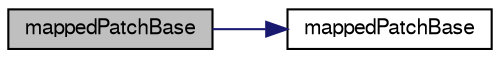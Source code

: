 digraph "mappedPatchBase"
{
  bgcolor="transparent";
  edge [fontname="FreeSans",fontsize="10",labelfontname="FreeSans",labelfontsize="10"];
  node [fontname="FreeSans",fontsize="10",shape=record];
  rankdir="LR";
  Node46 [label="mappedPatchBase",height=0.2,width=0.4,color="black", fillcolor="grey75", style="filled", fontcolor="black"];
  Node46 -> Node47 [color="midnightblue",fontsize="10",style="solid",fontname="FreeSans"];
  Node47 [label="mappedPatchBase",height=0.2,width=0.4,color="black",URL="$a25094.html#a8fdc6791ed0f6f94533ac247a4d13235",tooltip="Construct from patch. "];
}
